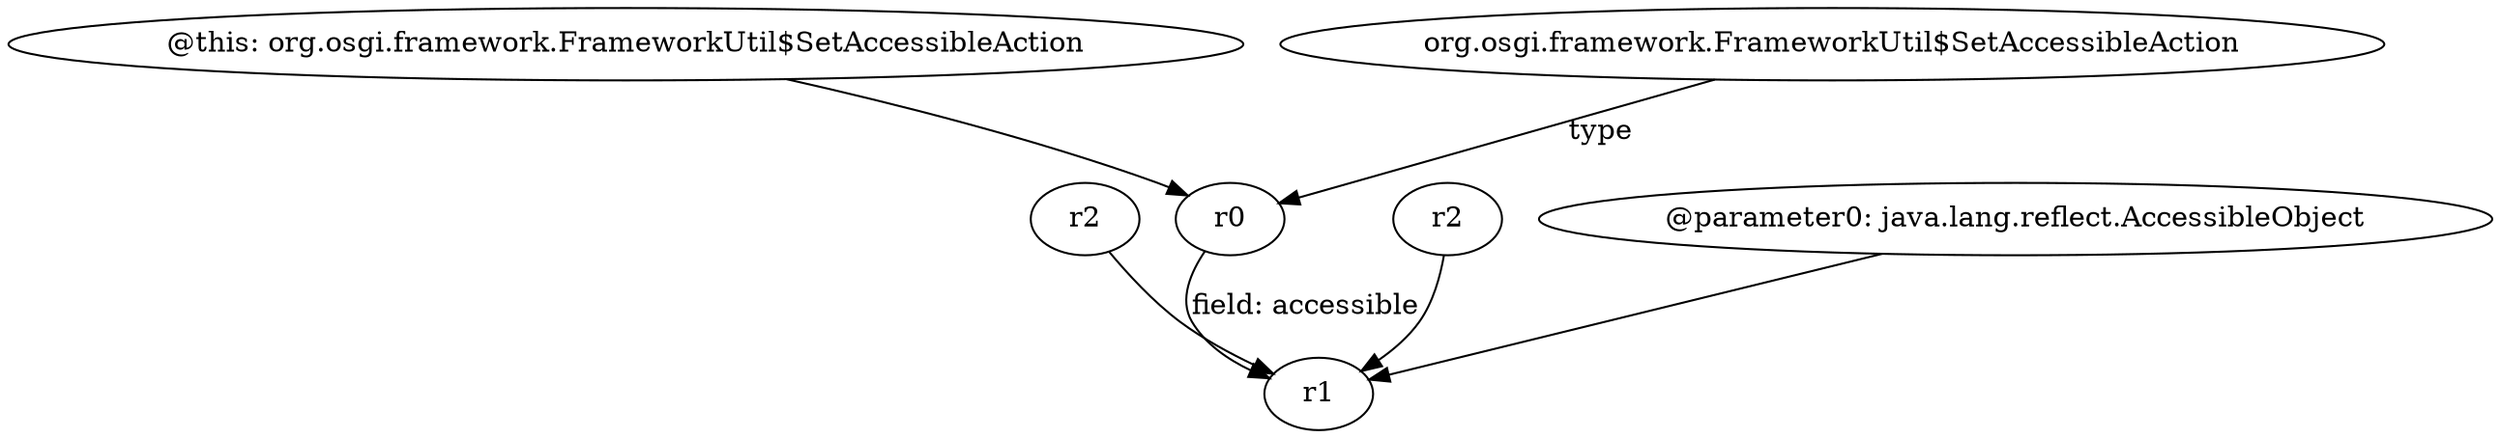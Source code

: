 digraph g {
0[label="r2"]
1[label="r1"]
0->1[label=""]
2[label="@this: org.osgi.framework.FrameworkUtil$SetAccessibleAction"]
3[label="r0"]
2->3[label=""]
4[label="r2"]
4->1[label=""]
5[label="@parameter0: java.lang.reflect.AccessibleObject"]
5->1[label=""]
6[label="org.osgi.framework.FrameworkUtil$SetAccessibleAction"]
6->3[label="type"]
3->1[label="field: accessible"]
}
